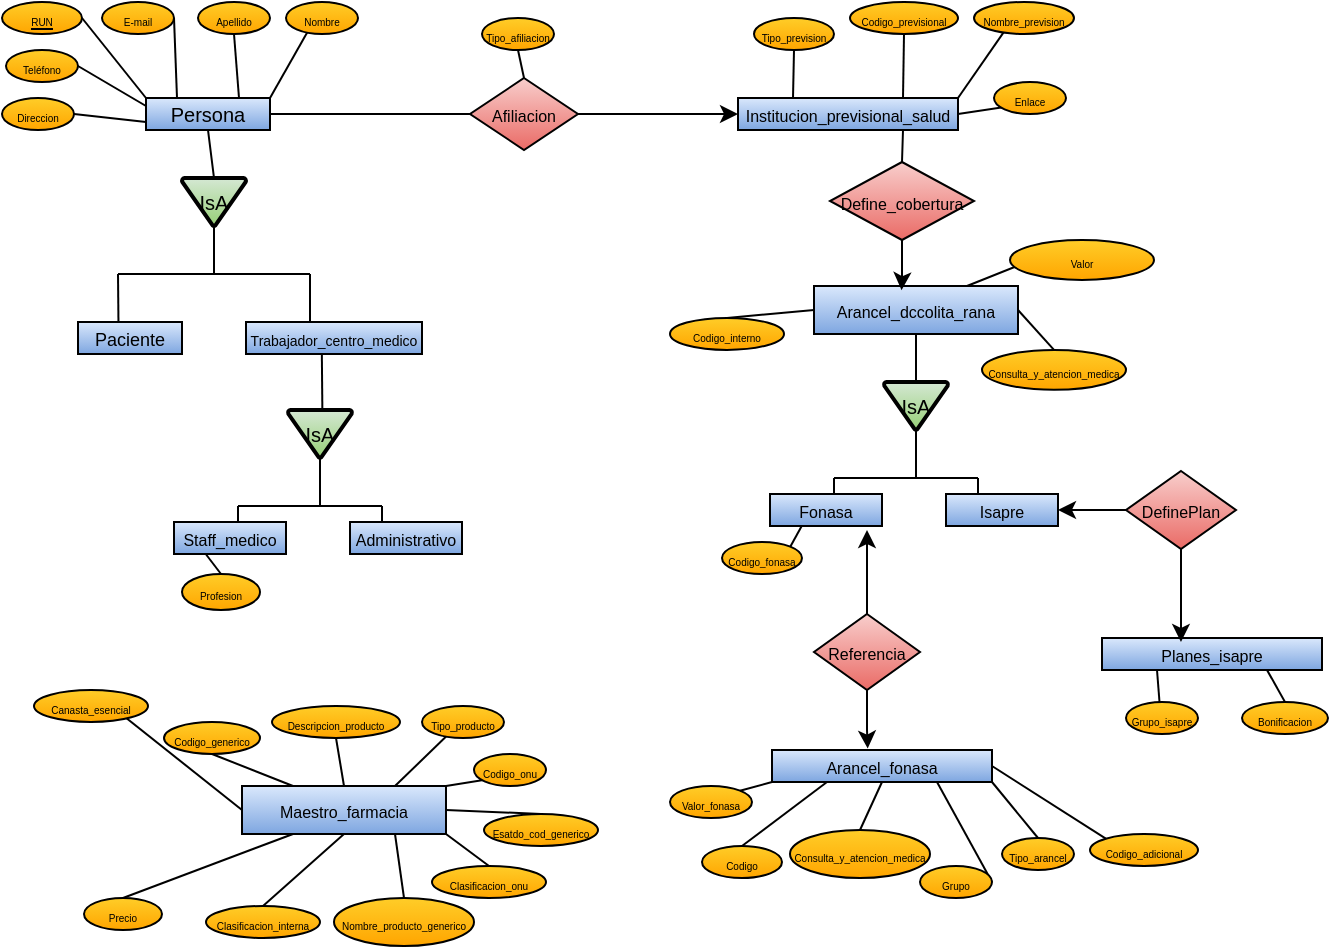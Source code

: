 <mxfile version="28.2.1">
  <diagram name="Página-1" id="rJDqhCbAcnsPSJ13aXZU">
    <mxGraphModel dx="447" dy="372" grid="1" gridSize="8" guides="1" tooltips="1" connect="1" arrows="1" fold="1" page="1" pageScale="1" pageWidth="827" pageHeight="1169" math="0" shadow="0">
      <root>
        <mxCell id="0" />
        <mxCell id="1" parent="0" />
        <mxCell id="Bj1nx7qE9Sku3UdAhUCZ-23" value="&lt;span style=&quot;text-wrap-mode: nowrap;&quot;&gt;&lt;font style=&quot;font-size: 10px;&quot;&gt;Persona&lt;/font&gt;&lt;/span&gt;" style="whiteSpace=wrap;html=1;align=center;fillColor=#dae8fc;strokeColor=#000000;gradientColor=#7ea6e0;" parent="1" vertex="1">
          <mxGeometry x="80" y="56" width="62" height="16" as="geometry" />
        </mxCell>
        <mxCell id="Bj1nx7qE9Sku3UdAhUCZ-24" value="&lt;span style=&quot;font-size: 5px;&quot;&gt;Teléfono&lt;/span&gt;" style="ellipse;whiteSpace=wrap;html=1;align=center;fillColor=#ffcd28;gradientColor=#ffa500;strokeColor=#000000;" parent="1" vertex="1">
          <mxGeometry x="10" y="32" width="36" height="16" as="geometry" />
        </mxCell>
        <mxCell id="Bj1nx7qE9Sku3UdAhUCZ-26" value="&lt;u style=&quot;font-size: 5px;&quot;&gt;RUN&lt;/u&gt;" style="ellipse;whiteSpace=wrap;html=1;align=center;fontStyle=4;fillColor=#ffcd28;gradientColor=#ffa500;strokeColor=#000000;" parent="1" vertex="1">
          <mxGeometry x="8" y="8" width="40" height="16" as="geometry" />
        </mxCell>
        <mxCell id="Bj1nx7qE9Sku3UdAhUCZ-30" value="" style="endArrow=none;html=1;rounded=0;entryX=1;entryY=0.5;entryDx=0;entryDy=0;exitX=0;exitY=0.75;exitDx=0;exitDy=0;strokeColor=#000000;" parent="1" source="Bj1nx7qE9Sku3UdAhUCZ-23" target="Bj1nx7qE9Sku3UdAhUCZ-35" edge="1">
          <mxGeometry width="50" height="50" relative="1" as="geometry">
            <mxPoint x="65" y="112" as="sourcePoint" />
            <mxPoint x="58" y="96" as="targetPoint" />
          </mxGeometry>
        </mxCell>
        <mxCell id="Bj1nx7qE9Sku3UdAhUCZ-32" value="&lt;span style=&quot;font-size: 5px;&quot;&gt;E-mail&lt;/span&gt;" style="ellipse;whiteSpace=wrap;html=1;align=center;fillColor=#ffcd28;gradientColor=#ffa500;strokeColor=#000000;" parent="1" vertex="1">
          <mxGeometry x="58" y="8" width="36" height="16" as="geometry" />
        </mxCell>
        <mxCell id="Bj1nx7qE9Sku3UdAhUCZ-33" value="&lt;span style=&quot;font-size: 5px;&quot;&gt;Nombre&lt;/span&gt;" style="ellipse;whiteSpace=wrap;html=1;align=center;fillColor=#ffcd28;gradientColor=#ffa500;strokeColor=#000000;" parent="1" vertex="1">
          <mxGeometry x="150" y="8" width="36" height="16" as="geometry" />
        </mxCell>
        <mxCell id="Bj1nx7qE9Sku3UdAhUCZ-34" value="&lt;span style=&quot;font-size: 5px;&quot;&gt;Apellido&lt;/span&gt;" style="ellipse;whiteSpace=wrap;html=1;align=center;fillColor=#ffcd28;gradientColor=#ffa500;strokeColor=#000000;" parent="1" vertex="1">
          <mxGeometry x="106" y="8" width="36" height="16" as="geometry" />
        </mxCell>
        <mxCell id="Bj1nx7qE9Sku3UdAhUCZ-35" value="&lt;span style=&quot;font-size: 5px;&quot;&gt;Direccion&lt;/span&gt;" style="ellipse;whiteSpace=wrap;html=1;align=center;fillColor=#ffcd28;gradientColor=#ffa500;strokeColor=#000000;" parent="1" vertex="1">
          <mxGeometry x="8" y="56" width="36" height="16" as="geometry" />
        </mxCell>
        <mxCell id="Bj1nx7qE9Sku3UdAhUCZ-36" value="" style="endArrow=none;html=1;rounded=0;entryX=1;entryY=0.5;entryDx=0;entryDy=0;exitX=0;exitY=0;exitDx=0;exitDy=0;strokeColor=#000000;" parent="1" source="Bj1nx7qE9Sku3UdAhUCZ-23" edge="1">
          <mxGeometry width="50" height="50" relative="1" as="geometry">
            <mxPoint x="55" y="32" as="sourcePoint" />
            <mxPoint x="48" y="16" as="targetPoint" />
          </mxGeometry>
        </mxCell>
        <mxCell id="Bj1nx7qE9Sku3UdAhUCZ-37" value="" style="endArrow=none;html=1;rounded=0;entryX=1;entryY=0.5;entryDx=0;entryDy=0;exitX=0;exitY=0.25;exitDx=0;exitDy=0;strokeColor=#000000;" parent="1" source="Bj1nx7qE9Sku3UdAhUCZ-23" edge="1">
          <mxGeometry width="50" height="50" relative="1" as="geometry">
            <mxPoint x="53" y="56" as="sourcePoint" />
            <mxPoint x="46" y="40" as="targetPoint" />
          </mxGeometry>
        </mxCell>
        <mxCell id="Bj1nx7qE9Sku3UdAhUCZ-38" value="" style="endArrow=none;html=1;rounded=0;entryX=1;entryY=0.5;entryDx=0;entryDy=0;exitX=0.25;exitY=0;exitDx=0;exitDy=0;strokeColor=#000000;" parent="1" source="Bj1nx7qE9Sku3UdAhUCZ-23" edge="1">
          <mxGeometry width="50" height="50" relative="1" as="geometry">
            <mxPoint x="96" y="48" as="sourcePoint" />
            <mxPoint x="94" y="16" as="targetPoint" />
          </mxGeometry>
        </mxCell>
        <mxCell id="Bj1nx7qE9Sku3UdAhUCZ-39" value="" style="endArrow=none;html=1;rounded=0;entryX=0.5;entryY=1;entryDx=0;entryDy=0;exitX=0.75;exitY=0;exitDx=0;exitDy=0;strokeColor=#000000;" parent="1" source="Bj1nx7qE9Sku3UdAhUCZ-23" target="Bj1nx7qE9Sku3UdAhUCZ-34" edge="1">
          <mxGeometry width="50" height="50" relative="1" as="geometry">
            <mxPoint x="129" y="48" as="sourcePoint" />
            <mxPoint x="122" y="32" as="targetPoint" />
          </mxGeometry>
        </mxCell>
        <mxCell id="Bj1nx7qE9Sku3UdAhUCZ-40" value="" style="endArrow=none;html=1;rounded=0;entryX=0.294;entryY=0.956;entryDx=0;entryDy=0;exitX=1;exitY=0;exitDx=0;exitDy=0;entryPerimeter=0;strokeColor=#000000;" parent="1" source="Bj1nx7qE9Sku3UdAhUCZ-23" target="Bj1nx7qE9Sku3UdAhUCZ-33" edge="1">
          <mxGeometry width="50" height="50" relative="1" as="geometry">
            <mxPoint x="153" y="48" as="sourcePoint" />
            <mxPoint x="146" y="32" as="targetPoint" />
          </mxGeometry>
        </mxCell>
        <mxCell id="Bj1nx7qE9Sku3UdAhUCZ-41" value="&lt;font size=&quot;1&quot;&gt;IsA&lt;/font&gt;" style="strokeWidth=2;html=1;shape=mxgraph.flowchart.merge_or_storage;whiteSpace=wrap;verticalAlign=middle;labelPosition=center;verticalLabelPosition=middle;align=center;fillColor=#d5e8d4;gradientColor=#97d077;strokeColor=#000000;" parent="1" vertex="1">
          <mxGeometry x="98" y="96" width="32" height="24" as="geometry" />
        </mxCell>
        <mxCell id="Bj1nx7qE9Sku3UdAhUCZ-42" value="" style="endArrow=none;html=1;rounded=0;entryX=0.5;entryY=1;entryDx=0;entryDy=0;strokeColor=#000000;" parent="1" target="Bj1nx7qE9Sku3UdAhUCZ-23" edge="1">
          <mxGeometry width="50" height="50" relative="1" as="geometry">
            <mxPoint x="114" y="96" as="sourcePoint" />
            <mxPoint x="90" y="96" as="targetPoint" />
            <Array as="points" />
          </mxGeometry>
        </mxCell>
        <mxCell id="Bj1nx7qE9Sku3UdAhUCZ-43" value="" style="endArrow=none;html=1;rounded=0;strokeColor=#000000;" parent="1" edge="1">
          <mxGeometry relative="1" as="geometry">
            <mxPoint x="66" y="144" as="sourcePoint" />
            <mxPoint x="162" y="144" as="targetPoint" />
          </mxGeometry>
        </mxCell>
        <mxCell id="Bj1nx7qE9Sku3UdAhUCZ-44" value="" style="endArrow=none;html=1;rounded=0;entryX=0.5;entryY=1;entryDx=0;entryDy=0;strokeColor=#000000;" parent="1" edge="1">
          <mxGeometry width="50" height="50" relative="1" as="geometry">
            <mxPoint x="114" y="144" as="sourcePoint" />
            <mxPoint x="114" y="120" as="targetPoint" />
            <Array as="points">
              <mxPoint x="114" y="144" />
            </Array>
          </mxGeometry>
        </mxCell>
        <mxCell id="hSOPc2--m0W6r65Y0pzY-3" value="&lt;span style=&quot;text-wrap-mode: nowrap;&quot;&gt;&lt;font style=&quot;font-size: 9px;&quot;&gt;Paciente&lt;/font&gt;&lt;/span&gt;" style="whiteSpace=wrap;html=1;align=center;fillColor=#dae8fc;gradientColor=#7ea6e0;strokeColor=#000000;" parent="1" vertex="1">
          <mxGeometry x="46" y="168" width="52" height="16" as="geometry" />
        </mxCell>
        <mxCell id="hSOPc2--m0W6r65Y0pzY-4" value="&lt;span style=&quot;text-wrap-mode: nowrap;&quot;&gt;&lt;font style=&quot;font-size: 7px;&quot;&gt;Trabajador_centro_medico&lt;/font&gt;&lt;/span&gt;" style="whiteSpace=wrap;html=1;align=center;fillColor=#dae8fc;gradientColor=#7ea6e0;strokeColor=#000000;" parent="1" vertex="1">
          <mxGeometry x="130" y="168" width="88" height="16" as="geometry" />
        </mxCell>
        <mxCell id="hSOPc2--m0W6r65Y0pzY-5" value="" style="endArrow=none;html=1;rounded=0;exitX=0.389;exitY=0;exitDx=0;exitDy=0;exitPerimeter=0;strokeColor=#000000;" parent="1" source="hSOPc2--m0W6r65Y0pzY-3" edge="1">
          <mxGeometry width="50" height="50" relative="1" as="geometry">
            <mxPoint x="2" y="176" as="sourcePoint" />
            <mxPoint x="66" y="144" as="targetPoint" />
            <Array as="points" />
          </mxGeometry>
        </mxCell>
        <mxCell id="hSOPc2--m0W6r65Y0pzY-6" value="" style="endArrow=none;html=1;rounded=0;strokeColor=#000000;" parent="1" edge="1">
          <mxGeometry width="50" height="50" relative="1" as="geometry">
            <mxPoint x="162" y="168" as="sourcePoint" />
            <mxPoint x="162" y="144" as="targetPoint" />
            <Array as="points">
              <mxPoint x="162" y="160" />
            </Array>
          </mxGeometry>
        </mxCell>
        <mxCell id="hSOPc2--m0W6r65Y0pzY-7" value="&lt;font size=&quot;1&quot;&gt;IsA&lt;/font&gt;" style="strokeWidth=2;html=1;shape=mxgraph.flowchart.merge_or_storage;whiteSpace=wrap;verticalAlign=middle;labelPosition=center;verticalLabelPosition=middle;align=center;fillColor=#d5e8d4;gradientColor=#97d077;strokeColor=#000000;" parent="1" vertex="1">
          <mxGeometry x="449" y="197.95" width="32" height="24" as="geometry" />
        </mxCell>
        <mxCell id="hSOPc2--m0W6r65Y0pzY-8" value="" style="endArrow=none;html=1;rounded=0;entryX=0.5;entryY=1;entryDx=0;entryDy=0;exitX=0.5;exitY=0;exitDx=0;exitDy=0;exitPerimeter=0;strokeColor=#000000;" parent="1" source="hSOPc2--m0W6r65Y0pzY-7" target="3k63BQbmj2PdBDbmNy_D-1" edge="1">
          <mxGeometry width="50" height="50" relative="1" as="geometry">
            <mxPoint x="447" y="197.95" as="sourcePoint" />
            <mxPoint x="447.824" y="173.998" as="targetPoint" />
            <Array as="points" />
          </mxGeometry>
        </mxCell>
        <mxCell id="hSOPc2--m0W6r65Y0pzY-9" value="" style="endArrow=none;html=1;rounded=0;strokeColor=#000000;" parent="1" edge="1">
          <mxGeometry relative="1" as="geometry">
            <mxPoint x="424" y="246" as="sourcePoint" />
            <mxPoint x="496" y="246" as="targetPoint" />
          </mxGeometry>
        </mxCell>
        <mxCell id="hSOPc2--m0W6r65Y0pzY-10" value="" style="endArrow=none;html=1;rounded=0;strokeColor=#000000;entryX=0.5;entryY=1;entryDx=0;entryDy=0;entryPerimeter=0;" parent="1" target="hSOPc2--m0W6r65Y0pzY-7" edge="1">
          <mxGeometry width="50" height="50" relative="1" as="geometry">
            <mxPoint x="465" y="246" as="sourcePoint" />
            <mxPoint x="447" y="261.95" as="targetPoint" />
            <Array as="points" />
          </mxGeometry>
        </mxCell>
        <mxCell id="hSOPc2--m0W6r65Y0pzY-12" value="" style="endArrow=none;html=1;rounded=0;strokeColor=#000000;" parent="1" edge="1">
          <mxGeometry width="50" height="50" relative="1" as="geometry">
            <mxPoint x="424" y="254" as="sourcePoint" />
            <mxPoint x="424" y="246" as="targetPoint" />
            <Array as="points" />
          </mxGeometry>
        </mxCell>
        <mxCell id="hSOPc2--m0W6r65Y0pzY-13" value="" style="endArrow=none;html=1;rounded=0;strokeColor=#000000;" parent="1" edge="1">
          <mxGeometry width="50" height="50" relative="1" as="geometry">
            <mxPoint x="496" y="254" as="sourcePoint" />
            <mxPoint x="496" y="246" as="targetPoint" />
            <Array as="points" />
          </mxGeometry>
        </mxCell>
        <mxCell id="hSOPc2--m0W6r65Y0pzY-14" value="&lt;span style=&quot;text-wrap-mode: nowrap;&quot;&gt;&lt;font style=&quot;font-size: 8px;&quot;&gt;Fonasa&lt;/font&gt;&lt;/span&gt;" style="whiteSpace=wrap;html=1;align=center;fillColor=#dae8fc;gradientColor=#7ea6e0;strokeColor=#000000;" parent="1" vertex="1">
          <mxGeometry x="392" y="254" width="56" height="16" as="geometry" />
        </mxCell>
        <mxCell id="hSOPc2--m0W6r65Y0pzY-15" value="&lt;span style=&quot;text-wrap-mode: nowrap;&quot;&gt;&lt;font style=&quot;font-size: 8px;&quot;&gt;Isapre&lt;/font&gt;&lt;/span&gt;" style="whiteSpace=wrap;html=1;align=center;fillColor=#dae8fc;gradientColor=#7ea6e0;strokeColor=#000000;" parent="1" vertex="1">
          <mxGeometry x="480" y="254" width="56" height="16" as="geometry" />
        </mxCell>
        <mxCell id="hSOPc2--m0W6r65Y0pzY-17" value="&lt;span style=&quot;font-size: 5px;&quot;&gt;Codigo_fonasa&lt;/span&gt;" style="ellipse;whiteSpace=wrap;html=1;align=center;fillColor=#ffcd28;gradientColor=#ffa500;strokeColor=#000000;" parent="1" vertex="1">
          <mxGeometry x="368" y="278" width="40" height="16" as="geometry" />
        </mxCell>
        <mxCell id="hSOPc2--m0W6r65Y0pzY-18" value="" style="endArrow=none;html=1;rounded=0;exitX=1;exitY=0;exitDx=0;exitDy=0;strokeColor=#000000;" parent="1" source="hSOPc2--m0W6r65Y0pzY-17" edge="1">
          <mxGeometry width="50" height="50" relative="1" as="geometry">
            <mxPoint x="407.86" y="286" as="sourcePoint" />
            <mxPoint x="407.86" y="270" as="targetPoint" />
            <Array as="points" />
          </mxGeometry>
        </mxCell>
        <mxCell id="hSOPc2--m0W6r65Y0pzY-19" value="&lt;span style=&quot;text-wrap-mode: nowrap;&quot;&gt;&lt;font style=&quot;font-size: 8px;&quot;&gt;Institucion_previsional_salud&lt;/font&gt;&lt;/span&gt;" style="whiteSpace=wrap;html=1;align=center;fillColor=#dae8fc;strokeColor=#000000;gradientColor=#7ea6e0;" parent="1" vertex="1">
          <mxGeometry x="376" y="56" width="110" height="16" as="geometry" />
        </mxCell>
        <mxCell id="hSOPc2--m0W6r65Y0pzY-20" value="&lt;span style=&quot;font-size: 5px;&quot;&gt;Tipo_prevision&lt;/span&gt;" style="ellipse;whiteSpace=wrap;html=1;align=center;fillColor=#ffcd28;gradientColor=#ffa500;strokeColor=#000000;" parent="1" vertex="1">
          <mxGeometry x="384" y="16" width="40" height="16" as="geometry" />
        </mxCell>
        <mxCell id="hSOPc2--m0W6r65Y0pzY-22" value="" style="endArrow=none;html=1;rounded=0;entryX=1;entryY=0.5;entryDx=0;entryDy=0;exitX=1;exitY=0.5;exitDx=0;exitDy=0;strokeColor=#000000;" parent="1" source="hSOPc2--m0W6r65Y0pzY-19" target="hSOPc2--m0W6r65Y0pzY-26" edge="1">
          <mxGeometry width="50" height="50" relative="1" as="geometry">
            <mxPoint x="409" y="112" as="sourcePoint" />
            <mxPoint x="402" y="96" as="targetPoint" />
          </mxGeometry>
        </mxCell>
        <mxCell id="hSOPc2--m0W6r65Y0pzY-24" value="&lt;font style=&quot;font-size: 5px;&quot;&gt;Nombre_prevision&lt;/font&gt;" style="ellipse;whiteSpace=wrap;html=1;align=center;fillColor=#ffcd28;gradientColor=#ffa500;strokeColor=#000000;" parent="1" vertex="1">
          <mxGeometry x="494" y="8" width="50" height="16" as="geometry" />
        </mxCell>
        <mxCell id="hSOPc2--m0W6r65Y0pzY-25" value="&lt;span style=&quot;font-size: 5px;&quot;&gt;Codigo_previsional&lt;/span&gt;" style="ellipse;whiteSpace=wrap;html=1;align=center;fillColor=#ffcd28;gradientColor=#ffa500;strokeColor=#000000;" parent="1" vertex="1">
          <mxGeometry x="432" y="8" width="54" height="16" as="geometry" />
        </mxCell>
        <mxCell id="hSOPc2--m0W6r65Y0pzY-26" value="&lt;span style=&quot;font-size: 5px;&quot;&gt;Enlace&lt;/span&gt;" style="ellipse;whiteSpace=wrap;html=1;align=center;fillColor=#ffcd28;gradientColor=#ffa500;strokeColor=#000000;" parent="1" vertex="1">
          <mxGeometry x="504" y="48" width="36" height="16" as="geometry" />
        </mxCell>
        <mxCell id="hSOPc2--m0W6r65Y0pzY-28" value="" style="endArrow=none;html=1;rounded=0;entryX=0.5;entryY=1;entryDx=0;entryDy=0;exitX=0.25;exitY=0;exitDx=0;exitDy=0;strokeColor=#000000;" parent="1" source="hSOPc2--m0W6r65Y0pzY-19" target="hSOPc2--m0W6r65Y0pzY-20" edge="1">
          <mxGeometry width="50" height="50" relative="1" as="geometry">
            <mxPoint x="397" y="56" as="sourcePoint" />
            <mxPoint x="390" y="40" as="targetPoint" />
          </mxGeometry>
        </mxCell>
        <mxCell id="hSOPc2--m0W6r65Y0pzY-30" value="" style="endArrow=none;html=1;rounded=0;entryX=0.5;entryY=1;entryDx=0;entryDy=0;exitX=0.75;exitY=0;exitDx=0;exitDy=0;strokeColor=#000000;" parent="1" source="hSOPc2--m0W6r65Y0pzY-19" target="hSOPc2--m0W6r65Y0pzY-25" edge="1">
          <mxGeometry width="50" height="50" relative="1" as="geometry">
            <mxPoint x="473" y="48" as="sourcePoint" />
            <mxPoint x="466" y="32" as="targetPoint" />
          </mxGeometry>
        </mxCell>
        <mxCell id="hSOPc2--m0W6r65Y0pzY-31" value="" style="endArrow=none;html=1;rounded=0;entryX=0.294;entryY=0.956;entryDx=0;entryDy=0;exitX=1;exitY=0;exitDx=0;exitDy=0;entryPerimeter=0;strokeColor=#000000;" parent="1" source="hSOPc2--m0W6r65Y0pzY-19" target="hSOPc2--m0W6r65Y0pzY-24" edge="1">
          <mxGeometry width="50" height="50" relative="1" as="geometry">
            <mxPoint x="497" y="48" as="sourcePoint" />
            <mxPoint x="490" y="32" as="targetPoint" />
          </mxGeometry>
        </mxCell>
        <mxCell id="hSOPc2--m0W6r65Y0pzY-32" value="&lt;span style=&quot;text-wrap-mode: nowrap;&quot;&gt;&lt;font style=&quot;font-size: 8px;&quot;&gt;Arancel_fonasa&lt;/font&gt;&lt;/span&gt;" style="whiteSpace=wrap;html=1;align=center;fillColor=#dae8fc;gradientColor=#7ea6e0;strokeColor=#000000;" parent="1" vertex="1">
          <mxGeometry x="393" y="382" width="110" height="16" as="geometry" />
        </mxCell>
        <mxCell id="hSOPc2--m0W6r65Y0pzY-33" value="&lt;span style=&quot;font-size: 5px;&quot;&gt;Codigo&lt;/span&gt;" style="ellipse;whiteSpace=wrap;html=1;align=center;fillColor=#ffcd28;gradientColor=#ffa500;strokeColor=#000000;" parent="1" vertex="1">
          <mxGeometry x="358" y="430" width="40" height="16" as="geometry" />
        </mxCell>
        <mxCell id="hSOPc2--m0W6r65Y0pzY-34" value="" style="endArrow=none;html=1;rounded=0;entryX=1;entryY=0.5;entryDx=0;entryDy=0;exitX=0.75;exitY=1;exitDx=0;exitDy=0;strokeColor=#000000;" parent="1" source="hSOPc2--m0W6r65Y0pzY-32" target="hSOPc2--m0W6r65Y0pzY-37" edge="1">
          <mxGeometry width="50" height="50" relative="1" as="geometry">
            <mxPoint x="418" y="438" as="sourcePoint" />
            <mxPoint x="411" y="422" as="targetPoint" />
          </mxGeometry>
        </mxCell>
        <mxCell id="hSOPc2--m0W6r65Y0pzY-35" value="&lt;font style=&quot;font-size: 5px;&quot;&gt;Valor_fonasa&lt;/font&gt;" style="ellipse;whiteSpace=wrap;html=1;align=center;fillColor=#ffcd28;gradientColor=#ffa500;strokeColor=#000000;" parent="1" vertex="1">
          <mxGeometry x="342" y="400" width="41" height="16" as="geometry" />
        </mxCell>
        <mxCell id="hSOPc2--m0W6r65Y0pzY-36" value="&lt;span style=&quot;font-size: 5px;&quot;&gt;Codigo_adicional&lt;/span&gt;" style="ellipse;whiteSpace=wrap;html=1;align=center;fillColor=#ffcd28;gradientColor=#ffa500;strokeColor=#000000;" parent="1" vertex="1">
          <mxGeometry x="552" y="424" width="54" height="16" as="geometry" />
        </mxCell>
        <mxCell id="hSOPc2--m0W6r65Y0pzY-37" value="&lt;span style=&quot;font-size: 5px;&quot;&gt;Grupo&lt;/span&gt;" style="ellipse;whiteSpace=wrap;html=1;align=center;fillColor=#ffcd28;gradientColor=#ffa500;strokeColor=#000000;" parent="1" vertex="1">
          <mxGeometry x="467" y="440" width="36" height="16" as="geometry" />
        </mxCell>
        <mxCell id="hSOPc2--m0W6r65Y0pzY-38" value="" style="endArrow=none;html=1;rounded=0;entryX=0.5;entryY=0;entryDx=0;entryDy=0;exitX=0.25;exitY=1;exitDx=0;exitDy=0;strokeColor=#000000;" parent="1" source="hSOPc2--m0W6r65Y0pzY-32" target="hSOPc2--m0W6r65Y0pzY-33" edge="1">
          <mxGeometry width="50" height="50" relative="1" as="geometry">
            <mxPoint x="406" y="382" as="sourcePoint" />
            <mxPoint x="399" y="366" as="targetPoint" />
          </mxGeometry>
        </mxCell>
        <mxCell id="hSOPc2--m0W6r65Y0pzY-39" value="" style="endArrow=none;html=1;rounded=0;entryX=0;entryY=0;entryDx=0;entryDy=0;exitX=1;exitY=0.5;exitDx=0;exitDy=0;strokeColor=#000000;" parent="1" source="hSOPc2--m0W6r65Y0pzY-32" target="hSOPc2--m0W6r65Y0pzY-36" edge="1">
          <mxGeometry width="50" height="50" relative="1" as="geometry">
            <mxPoint x="476" y="332" as="sourcePoint" />
            <mxPoint x="469" y="316" as="targetPoint" />
          </mxGeometry>
        </mxCell>
        <mxCell id="hSOPc2--m0W6r65Y0pzY-40" value="" style="endArrow=none;html=1;rounded=0;entryX=1;entryY=0;entryDx=0;entryDy=0;exitX=0;exitY=1;exitDx=0;exitDy=0;strokeColor=#000000;" parent="1" source="hSOPc2--m0W6r65Y0pzY-32" target="hSOPc2--m0W6r65Y0pzY-35" edge="1">
          <mxGeometry width="50" height="50" relative="1" as="geometry">
            <mxPoint x="506" y="374" as="sourcePoint" />
            <mxPoint x="499" y="358" as="targetPoint" />
          </mxGeometry>
        </mxCell>
        <mxCell id="hSOPc2--m0W6r65Y0pzY-41" value="" style="endArrow=none;html=1;rounded=0;entryX=0.5;entryY=0;entryDx=0;entryDy=0;exitX=1;exitY=1;exitDx=0;exitDy=0;strokeColor=#000000;" parent="1" source="hSOPc2--m0W6r65Y0pzY-32" target="hSOPc2--m0W6r65Y0pzY-42" edge="1">
          <mxGeometry width="50" height="50" relative="1" as="geometry">
            <mxPoint x="496" y="422" as="sourcePoint" />
            <mxPoint x="412" y="454" as="targetPoint" />
          </mxGeometry>
        </mxCell>
        <mxCell id="hSOPc2--m0W6r65Y0pzY-42" value="&lt;span style=&quot;font-size: 5px;&quot;&gt;Tipo_arancel&lt;/span&gt;" style="ellipse;whiteSpace=wrap;html=1;align=center;fillColor=#ffcd28;gradientColor=#ffa500;strokeColor=#000000;" parent="1" vertex="1">
          <mxGeometry x="508" y="426" width="36" height="16" as="geometry" />
        </mxCell>
        <mxCell id="hSOPc2--m0W6r65Y0pzY-43" value="" style="endArrow=none;html=1;rounded=0;entryX=0.5;entryY=0;entryDx=0;entryDy=0;exitX=0.5;exitY=1;exitDx=0;exitDy=0;strokeColor=#000000;" parent="1" source="hSOPc2--m0W6r65Y0pzY-32" target="hSOPc2--m0W6r65Y0pzY-44" edge="1">
          <mxGeometry width="50" height="50" relative="1" as="geometry">
            <mxPoint x="384" y="438" as="sourcePoint" />
            <mxPoint x="300" y="470" as="targetPoint" />
          </mxGeometry>
        </mxCell>
        <mxCell id="hSOPc2--m0W6r65Y0pzY-44" value="&lt;span style=&quot;font-size: 5px;&quot;&gt;Consulta_y_atencion_medica&lt;/span&gt;" style="ellipse;whiteSpace=wrap;html=1;align=center;fillColor=#ffcd28;gradientColor=#ffa500;strokeColor=#000000;" parent="1" vertex="1">
          <mxGeometry x="402" y="422" width="70" height="24" as="geometry" />
        </mxCell>
        <mxCell id="hSOPc2--m0W6r65Y0pzY-45" value="&lt;span style=&quot;text-wrap-mode: nowrap;&quot;&gt;&lt;font style=&quot;font-size: 8px;&quot;&gt;Planes_isapre&lt;/font&gt;&lt;/span&gt;" style="whiteSpace=wrap;html=1;align=center;fillColor=#dae8fc;gradientColor=#7ea6e0;strokeColor=#000000;" parent="1" vertex="1">
          <mxGeometry x="558" y="326" width="110" height="16" as="geometry" />
        </mxCell>
        <mxCell id="hSOPc2--m0W6r65Y0pzY-47" value="" style="endArrow=none;html=1;rounded=0;entryX=0.5;entryY=1;entryDx=0;entryDy=0;exitX=0.25;exitY=1;exitDx=0;exitDy=0;strokeColor=#000000;" parent="1" source="hSOPc2--m0W6r65Y0pzY-45" target="hSOPc2--m0W6r65Y0pzY-50" edge="1">
          <mxGeometry width="50" height="50" relative="1" as="geometry">
            <mxPoint x="549" y="502" as="sourcePoint" />
            <mxPoint x="542" y="486" as="targetPoint" />
          </mxGeometry>
        </mxCell>
        <mxCell id="hSOPc2--m0W6r65Y0pzY-50" value="&lt;span style=&quot;font-size: 5px;&quot;&gt;Grupo_isapre&lt;/span&gt;" style="ellipse;whiteSpace=wrap;html=1;align=center;fillColor=#ffcd28;gradientColor=#ffa500;strokeColor=#000000;" parent="1" vertex="1">
          <mxGeometry x="570" y="358" width="36" height="16" as="geometry" />
        </mxCell>
        <mxCell id="hSOPc2--m0W6r65Y0pzY-54" value="" style="endArrow=none;html=1;rounded=0;entryX=0.5;entryY=0;entryDx=0;entryDy=0;exitX=0.75;exitY=1;exitDx=0;exitDy=0;strokeColor=#000000;" parent="1" source="hSOPc2--m0W6r65Y0pzY-45" target="hSOPc2--m0W6r65Y0pzY-55" edge="1">
          <mxGeometry width="50" height="50" relative="1" as="geometry">
            <mxPoint x="627" y="486" as="sourcePoint" />
            <mxPoint x="543" y="518" as="targetPoint" />
          </mxGeometry>
        </mxCell>
        <mxCell id="hSOPc2--m0W6r65Y0pzY-55" value="&lt;span style=&quot;font-size: 5px;&quot;&gt;Bonificacion&lt;/span&gt;" style="ellipse;whiteSpace=wrap;html=1;align=center;fillColor=#ffcd28;gradientColor=#ffa500;strokeColor=#000000;" parent="1" vertex="1">
          <mxGeometry x="628" y="358" width="43" height="16" as="geometry" />
        </mxCell>
        <mxCell id="hSOPc2--m0W6r65Y0pzY-58" value="&lt;span style=&quot;text-wrap-mode: nowrap;&quot;&gt;&lt;font style=&quot;font-size: 8px;&quot;&gt;Maestro_farmacia&lt;/font&gt;&lt;/span&gt;" style="whiteSpace=wrap;html=1;align=center;fillColor=#dae8fc;gradientColor=#7ea6e0;strokeColor=#000000;" parent="1" vertex="1">
          <mxGeometry x="128" y="400" width="102" height="24" as="geometry" />
        </mxCell>
        <mxCell id="hSOPc2--m0W6r65Y0pzY-59" value="&lt;span style=&quot;font-size: 5px;&quot;&gt;Codigo_generico&lt;/span&gt;" style="ellipse;whiteSpace=wrap;html=1;align=center;fillColor=#ffcd28;gradientColor=#ffa500;strokeColor=#000000;" parent="1" vertex="1">
          <mxGeometry x="89" y="368" width="48" height="16" as="geometry" />
        </mxCell>
        <mxCell id="hSOPc2--m0W6r65Y0pzY-60" value="" style="endArrow=none;html=1;rounded=0;entryX=1;entryY=0.5;entryDx=0;entryDy=0;exitX=1;exitY=0;exitDx=0;exitDy=0;strokeColor=#000000;" parent="1" source="hSOPc2--m0W6r65Y0pzY-58" target="hSOPc2--m0W6r65Y0pzY-63" edge="1">
          <mxGeometry width="50" height="50" relative="1" as="geometry">
            <mxPoint x="153" y="464" as="sourcePoint" />
            <mxPoint x="146" y="448" as="targetPoint" />
          </mxGeometry>
        </mxCell>
        <mxCell id="hSOPc2--m0W6r65Y0pzY-61" value="&lt;font style=&quot;font-size: 5px;&quot;&gt;Tipo_producto&lt;/font&gt;" style="ellipse;whiteSpace=wrap;html=1;align=center;fillColor=#ffcd28;gradientColor=#ffa500;strokeColor=#000000;" parent="1" vertex="1">
          <mxGeometry x="218" y="360" width="41" height="16" as="geometry" />
        </mxCell>
        <mxCell id="hSOPc2--m0W6r65Y0pzY-62" value="&lt;span style=&quot;font-size: 5px;&quot;&gt;Descripcion_producto&lt;/span&gt;" style="ellipse;whiteSpace=wrap;html=1;align=center;fillColor=#ffcd28;gradientColor=#ffa500;strokeColor=#000000;" parent="1" vertex="1">
          <mxGeometry x="143" y="360" width="64" height="16" as="geometry" />
        </mxCell>
        <mxCell id="hSOPc2--m0W6r65Y0pzY-63" value="&lt;span style=&quot;font-size: 5px;&quot;&gt;Codigo_onu&lt;/span&gt;" style="ellipse;whiteSpace=wrap;html=1;align=center;fillColor=#ffcd28;gradientColor=#ffa500;strokeColor=#000000;" parent="1" vertex="1">
          <mxGeometry x="244" y="384" width="36" height="16" as="geometry" />
        </mxCell>
        <mxCell id="hSOPc2--m0W6r65Y0pzY-64" value="" style="endArrow=none;html=1;rounded=0;entryX=0.5;entryY=1;entryDx=0;entryDy=0;exitX=0.25;exitY=0;exitDx=0;exitDy=0;strokeColor=#000000;" parent="1" source="hSOPc2--m0W6r65Y0pzY-58" target="hSOPc2--m0W6r65Y0pzY-59" edge="1">
          <mxGeometry width="50" height="50" relative="1" as="geometry">
            <mxPoint x="141" y="408" as="sourcePoint" />
            <mxPoint x="134" y="392" as="targetPoint" />
          </mxGeometry>
        </mxCell>
        <mxCell id="hSOPc2--m0W6r65Y0pzY-65" value="" style="endArrow=none;html=1;rounded=0;entryX=0.5;entryY=1;entryDx=0;entryDy=0;exitX=0.5;exitY=0;exitDx=0;exitDy=0;strokeColor=#000000;" parent="1" source="hSOPc2--m0W6r65Y0pzY-58" target="hSOPc2--m0W6r65Y0pzY-62" edge="1">
          <mxGeometry width="50" height="50" relative="1" as="geometry">
            <mxPoint x="217" y="400" as="sourcePoint" />
            <mxPoint x="210" y="384" as="targetPoint" />
          </mxGeometry>
        </mxCell>
        <mxCell id="hSOPc2--m0W6r65Y0pzY-66" value="" style="endArrow=none;html=1;rounded=0;entryX=0.294;entryY=0.956;entryDx=0;entryDy=0;exitX=0.75;exitY=0;exitDx=0;exitDy=0;entryPerimeter=0;strokeColor=#000000;" parent="1" source="hSOPc2--m0W6r65Y0pzY-58" target="hSOPc2--m0W6r65Y0pzY-61" edge="1">
          <mxGeometry width="50" height="50" relative="1" as="geometry">
            <mxPoint x="241" y="400" as="sourcePoint" />
            <mxPoint x="234" y="384" as="targetPoint" />
          </mxGeometry>
        </mxCell>
        <mxCell id="hSOPc2--m0W6r65Y0pzY-67" value="" style="endArrow=none;html=1;rounded=0;entryX=0.5;entryY=0;entryDx=0;entryDy=0;exitX=1;exitY=1;exitDx=0;exitDy=0;strokeColor=#000000;" parent="1" source="hSOPc2--m0W6r65Y0pzY-58" target="hSOPc2--m0W6r65Y0pzY-68" edge="1">
          <mxGeometry width="50" height="50" relative="1" as="geometry">
            <mxPoint x="231" y="448" as="sourcePoint" />
            <mxPoint x="147" y="480" as="targetPoint" />
          </mxGeometry>
        </mxCell>
        <mxCell id="hSOPc2--m0W6r65Y0pzY-68" value="&lt;span style=&quot;font-size: 5px;&quot;&gt;Clasificacion_onu&lt;/span&gt;" style="ellipse;whiteSpace=wrap;html=1;align=center;fillColor=#ffcd28;gradientColor=#ffa500;strokeColor=#000000;" parent="1" vertex="1">
          <mxGeometry x="223" y="440" width="57" height="16" as="geometry" />
        </mxCell>
        <mxCell id="hSOPc2--m0W6r65Y0pzY-69" value="" style="endArrow=none;html=1;rounded=0;entryX=0.5;entryY=0;entryDx=0;entryDy=0;exitX=0.75;exitY=1;exitDx=0;exitDy=0;strokeColor=#000000;" parent="1" source="hSOPc2--m0W6r65Y0pzY-58" target="hSOPc2--m0W6r65Y0pzY-70" edge="1">
          <mxGeometry width="50" height="50" relative="1" as="geometry">
            <mxPoint x="119" y="464" as="sourcePoint" />
            <mxPoint x="35" y="496" as="targetPoint" />
          </mxGeometry>
        </mxCell>
        <mxCell id="hSOPc2--m0W6r65Y0pzY-70" value="&lt;span style=&quot;font-size: 5px;&quot;&gt;Nombre_producto_generico&lt;/span&gt;" style="ellipse;whiteSpace=wrap;html=1;align=center;fillColor=#ffcd28;gradientColor=#ffa500;strokeColor=#000000;" parent="1" vertex="1">
          <mxGeometry x="174" y="456" width="70" height="24" as="geometry" />
        </mxCell>
        <mxCell id="hSOPc2--m0W6r65Y0pzY-71" value="" style="endArrow=none;html=1;rounded=0;entryX=0.5;entryY=0;entryDx=0;entryDy=0;exitX=0.5;exitY=1;exitDx=0;exitDy=0;strokeColor=#000000;" parent="1" source="hSOPc2--m0W6r65Y0pzY-58" target="hSOPc2--m0W6r65Y0pzY-72" edge="1">
          <mxGeometry width="50" height="50" relative="1" as="geometry">
            <mxPoint x="133.5" y="400" as="sourcePoint" />
            <mxPoint x="-2" y="480" as="targetPoint" />
          </mxGeometry>
        </mxCell>
        <mxCell id="hSOPc2--m0W6r65Y0pzY-72" value="&lt;span style=&quot;font-size: 5px;&quot;&gt;Clasificacion_interna&lt;/span&gt;" style="ellipse;whiteSpace=wrap;html=1;align=center;fillColor=#ffcd28;gradientColor=#ffa500;strokeColor=#000000;" parent="1" vertex="1">
          <mxGeometry x="110" y="460" width="57" height="16" as="geometry" />
        </mxCell>
        <mxCell id="hSOPc2--m0W6r65Y0pzY-73" value="" style="endArrow=none;html=1;rounded=0;entryX=0.5;entryY=0;entryDx=0;entryDy=0;exitX=1;exitY=0.5;exitDx=0;exitDy=0;strokeColor=#000000;" parent="1" source="hSOPc2--m0W6r65Y0pzY-58" target="hSOPc2--m0W6r65Y0pzY-74" edge="1">
          <mxGeometry width="50" height="50" relative="1" as="geometry">
            <mxPoint x="223" y="394" as="sourcePoint" />
            <mxPoint x="173" y="454" as="targetPoint" />
          </mxGeometry>
        </mxCell>
        <mxCell id="hSOPc2--m0W6r65Y0pzY-74" value="&lt;span style=&quot;font-size: 5px;&quot;&gt;Esatdo_cod_generico&lt;/span&gt;" style="ellipse;whiteSpace=wrap;html=1;align=center;fillColor=#ffcd28;gradientColor=#ffa500;strokeColor=#000000;" parent="1" vertex="1">
          <mxGeometry x="249" y="414" width="57" height="16" as="geometry" />
        </mxCell>
        <mxCell id="hSOPc2--m0W6r65Y0pzY-75" value="" style="endArrow=none;html=1;rounded=0;entryX=0.5;entryY=0;entryDx=0;entryDy=0;exitX=0;exitY=0.5;exitDx=0;exitDy=0;strokeColor=#000000;" parent="1" source="hSOPc2--m0W6r65Y0pzY-58" target="hSOPc2--m0W6r65Y0pzY-76" edge="1">
          <mxGeometry width="50" height="50" relative="1" as="geometry">
            <mxPoint x="65" y="406" as="sourcePoint" />
            <mxPoint x="-18" y="462" as="targetPoint" />
          </mxGeometry>
        </mxCell>
        <mxCell id="hSOPc2--m0W6r65Y0pzY-76" value="&lt;span style=&quot;font-size: 5px;&quot;&gt;Canasta_esencial&lt;/span&gt;" style="ellipse;whiteSpace=wrap;html=1;align=center;fillColor=#ffcd28;gradientColor=#ffa500;strokeColor=#000000;" parent="1" vertex="1">
          <mxGeometry x="24" y="352" width="57" height="16" as="geometry" />
        </mxCell>
        <mxCell id="hSOPc2--m0W6r65Y0pzY-77" value="" style="endArrow=none;html=1;rounded=0;entryX=0.5;entryY=0;entryDx=0;entryDy=0;exitX=0.25;exitY=1;exitDx=0;exitDy=0;strokeColor=#000000;" parent="1" source="hSOPc2--m0W6r65Y0pzY-58" target="hSOPc2--m0W6r65Y0pzY-78" edge="1">
          <mxGeometry width="50" height="50" relative="1" as="geometry">
            <mxPoint x="65" y="440" as="sourcePoint" />
            <mxPoint x="-18" y="496" as="targetPoint" />
          </mxGeometry>
        </mxCell>
        <mxCell id="hSOPc2--m0W6r65Y0pzY-78" value="&lt;span style=&quot;font-size: 5px;&quot;&gt;Precio&lt;/span&gt;" style="ellipse;whiteSpace=wrap;html=1;align=center;fillColor=#ffcd28;gradientColor=#ffa500;strokeColor=#000000;" parent="1" vertex="1">
          <mxGeometry x="49" y="456" width="39" height="16" as="geometry" />
        </mxCell>
        <mxCell id="sFIQcPKBmGU3M8hRx69B-3" style="edgeStyle=orthogonalEdgeStyle;rounded=0;orthogonalLoop=1;jettySize=auto;html=1;entryX=0;entryY=0.5;entryDx=0;entryDy=0;strokeColor=#000000;" parent="1" source="sFIQcPKBmGU3M8hRx69B-1" target="hSOPc2--m0W6r65Y0pzY-19" edge="1">
          <mxGeometry relative="1" as="geometry" />
        </mxCell>
        <mxCell id="sFIQcPKBmGU3M8hRx69B-1" value="&lt;font style=&quot;font-size: 8px;&quot;&gt;Afiliacion&lt;/font&gt;" style="shape=rhombus;perimeter=rhombusPerimeter;whiteSpace=wrap;html=1;align=center;fillColor=#f8cecc;gradientColor=#ea6b66;strokeColor=#000000;" parent="1" vertex="1">
          <mxGeometry x="242" y="46" width="54" height="36" as="geometry" />
        </mxCell>
        <mxCell id="sFIQcPKBmGU3M8hRx69B-4" value="" style="endArrow=none;html=1;rounded=0;entryX=1;entryY=0.5;entryDx=0;entryDy=0;exitX=0;exitY=0.5;exitDx=0;exitDy=0;strokeColor=#000000;" parent="1" source="sFIQcPKBmGU3M8hRx69B-1" target="Bj1nx7qE9Sku3UdAhUCZ-23" edge="1">
          <mxGeometry width="50" height="50" relative="1" as="geometry">
            <mxPoint x="223" y="96" as="sourcePoint" />
            <mxPoint x="242" y="63" as="targetPoint" />
          </mxGeometry>
        </mxCell>
        <mxCell id="3k63BQbmj2PdBDbmNy_D-1" value="&lt;span style=&quot;text-wrap-mode: nowrap;&quot;&gt;&lt;font style=&quot;font-size: 8px;&quot;&gt;Arancel_dccolita_rana&lt;/font&gt;&lt;/span&gt;" style="whiteSpace=wrap;html=1;align=center;fillColor=#dae8fc;gradientColor=#7ea6e0;strokeColor=#000000;" vertex="1" parent="1">
          <mxGeometry x="414" y="150" width="102" height="24" as="geometry" />
        </mxCell>
        <mxCell id="3k63BQbmj2PdBDbmNy_D-18" value="" style="endArrow=none;html=1;rounded=0;entryX=0.5;entryY=0;entryDx=0;entryDy=0;exitX=0;exitY=0.5;exitDx=0;exitDy=0;strokeColor=#000000;" edge="1" parent="1" source="3k63BQbmj2PdBDbmNy_D-1" target="3k63BQbmj2PdBDbmNy_D-19">
          <mxGeometry width="50" height="50" relative="1" as="geometry">
            <mxPoint x="351" y="156" as="sourcePoint" />
            <mxPoint x="268" y="212" as="targetPoint" />
          </mxGeometry>
        </mxCell>
        <mxCell id="3k63BQbmj2PdBDbmNy_D-19" value="&lt;span style=&quot;font-size: 5px;&quot;&gt;Codigo_interno&lt;/span&gt;" style="ellipse;whiteSpace=wrap;html=1;align=center;fillColor=#ffcd28;gradientColor=#ffa500;strokeColor=#000000;" vertex="1" parent="1">
          <mxGeometry x="342" y="165.95" width="57" height="16" as="geometry" />
        </mxCell>
        <mxCell id="3k63BQbmj2PdBDbmNy_D-22" value="&lt;span style=&quot;font-size: 5px;&quot;&gt;Tipo_afiliacion&lt;/span&gt;" style="ellipse;whiteSpace=wrap;html=1;align=center;fillColor=#ffcd28;gradientColor=#ffa500;strokeColor=#000000;" vertex="1" parent="1">
          <mxGeometry x="248" y="16" width="36" height="16" as="geometry" />
        </mxCell>
        <mxCell id="3k63BQbmj2PdBDbmNy_D-23" value="" style="endArrow=none;html=1;rounded=0;entryX=0.5;entryY=1;entryDx=0;entryDy=0;exitX=0.5;exitY=0;exitDx=0;exitDy=0;strokeColor=#000000;" edge="1" parent="1" source="sFIQcPKBmGU3M8hRx69B-1" target="3k63BQbmj2PdBDbmNy_D-22">
          <mxGeometry width="50" height="50" relative="1" as="geometry">
            <mxPoint x="232" y="65" as="sourcePoint" />
            <mxPoint x="251" y="32" as="targetPoint" />
          </mxGeometry>
        </mxCell>
        <mxCell id="3k63BQbmj2PdBDbmNy_D-25" value="&lt;font style=&quot;font-size: 8px;&quot;&gt;Define_cobertura&lt;/font&gt;" style="shape=rhombus;perimeter=rhombusPerimeter;whiteSpace=wrap;html=1;align=center;fillColor=#f8cecc;gradientColor=#ea6b66;strokeColor=#000000;" vertex="1" parent="1">
          <mxGeometry x="422" y="88" width="72" height="39" as="geometry" />
        </mxCell>
        <mxCell id="3k63BQbmj2PdBDbmNy_D-26" value="" style="endArrow=none;html=1;rounded=0;entryX=0.75;entryY=1;entryDx=0;entryDy=0;exitX=0.5;exitY=0;exitDx=0;exitDy=0;strokeColor=#000000;" edge="1" parent="1" source="3k63BQbmj2PdBDbmNy_D-25" target="hSOPc2--m0W6r65Y0pzY-19">
          <mxGeometry width="50" height="50" relative="1" as="geometry">
            <mxPoint x="488" y="121" as="sourcePoint" />
            <mxPoint x="511" y="88" as="targetPoint" />
          </mxGeometry>
        </mxCell>
        <mxCell id="3k63BQbmj2PdBDbmNy_D-48" style="edgeStyle=orthogonalEdgeStyle;rounded=0;orthogonalLoop=1;jettySize=auto;html=1;" edge="1" parent="1" source="3k63BQbmj2PdBDbmNy_D-28">
          <mxGeometry relative="1" as="geometry">
            <mxPoint x="440.5" y="272" as="targetPoint" />
          </mxGeometry>
        </mxCell>
        <mxCell id="3k63BQbmj2PdBDbmNy_D-28" value="&lt;font style=&quot;font-size: 8px;&quot;&gt;Referencia&lt;/font&gt;" style="shape=rhombus;perimeter=rhombusPerimeter;whiteSpace=wrap;html=1;align=center;fillColor=#f8cecc;gradientColor=#ea6b66;strokeColor=#000000;" vertex="1" parent="1">
          <mxGeometry x="414" y="314" width="53" height="38" as="geometry" />
        </mxCell>
        <mxCell id="3k63BQbmj2PdBDbmNy_D-50" style="edgeStyle=orthogonalEdgeStyle;rounded=0;orthogonalLoop=1;jettySize=auto;html=1;entryX=1;entryY=0.5;entryDx=0;entryDy=0;" edge="1" parent="1" source="3k63BQbmj2PdBDbmNy_D-32" target="hSOPc2--m0W6r65Y0pzY-15">
          <mxGeometry relative="1" as="geometry" />
        </mxCell>
        <mxCell id="3k63BQbmj2PdBDbmNy_D-32" value="&lt;font style=&quot;font-size: 8px;&quot;&gt;DefinePlan&lt;/font&gt;" style="shape=rhombus;perimeter=rhombusPerimeter;whiteSpace=wrap;html=1;align=center;fillColor=#f8cecc;gradientColor=#ea6b66;strokeColor=#000000;" vertex="1" parent="1">
          <mxGeometry x="570" y="242.5" width="55" height="39" as="geometry" />
        </mxCell>
        <mxCell id="3k63BQbmj2PdBDbmNy_D-36" value="" style="endArrow=none;html=1;rounded=0;entryX=0.5;entryY=0;entryDx=0;entryDy=0;exitX=1;exitY=0.5;exitDx=0;exitDy=0;strokeColor=#000000;" edge="1" parent="1" target="3k63BQbmj2PdBDbmNy_D-37" source="3k63BQbmj2PdBDbmNy_D-1">
          <mxGeometry width="50" height="50" relative="1" as="geometry">
            <mxPoint x="617" y="160" as="sourcePoint" />
            <mxPoint x="471" y="210" as="targetPoint" />
          </mxGeometry>
        </mxCell>
        <mxCell id="3k63BQbmj2PdBDbmNy_D-37" value="&lt;span style=&quot;font-size: 5px;&quot;&gt;Consulta_y_atencion_medica&lt;/span&gt;" style="ellipse;whiteSpace=wrap;html=1;align=center;fillColor=#ffcd28;gradientColor=#ffa500;strokeColor=#000000;" vertex="1" parent="1">
          <mxGeometry x="498" y="181.95" width="72" height="19.95" as="geometry" />
        </mxCell>
        <mxCell id="3k63BQbmj2PdBDbmNy_D-39" value="" style="endArrow=none;html=1;rounded=0;entryX=0.5;entryY=0;entryDx=0;entryDy=0;exitX=0.75;exitY=0;exitDx=0;exitDy=0;strokeColor=#000000;" edge="1" parent="1" target="3k63BQbmj2PdBDbmNy_D-40" source="3k63BQbmj2PdBDbmNy_D-1">
          <mxGeometry width="50" height="50" relative="1" as="geometry">
            <mxPoint x="497" y="104" as="sourcePoint" />
            <mxPoint x="452" y="152" as="targetPoint" />
          </mxGeometry>
        </mxCell>
        <mxCell id="3k63BQbmj2PdBDbmNy_D-40" value="&lt;span style=&quot;font-size: 5px;&quot;&gt;Valor&lt;/span&gt;" style="ellipse;whiteSpace=wrap;html=1;align=center;fillColor=#ffcd28;gradientColor=#ffa500;strokeColor=#000000;" vertex="1" parent="1">
          <mxGeometry x="512" y="127" width="72" height="19.95" as="geometry" />
        </mxCell>
        <mxCell id="3k63BQbmj2PdBDbmNy_D-42" style="edgeStyle=orthogonalEdgeStyle;rounded=0;orthogonalLoop=1;jettySize=auto;html=1;entryX=0.429;entryY=0.087;entryDx=0;entryDy=0;entryPerimeter=0;" edge="1" parent="1" source="3k63BQbmj2PdBDbmNy_D-25" target="3k63BQbmj2PdBDbmNy_D-1">
          <mxGeometry relative="1" as="geometry" />
        </mxCell>
        <mxCell id="3k63BQbmj2PdBDbmNy_D-49" style="edgeStyle=orthogonalEdgeStyle;rounded=0;orthogonalLoop=1;jettySize=auto;html=1;entryX=0.435;entryY=-0.044;entryDx=0;entryDy=0;entryPerimeter=0;" edge="1" parent="1" source="3k63BQbmj2PdBDbmNy_D-28" target="hSOPc2--m0W6r65Y0pzY-32">
          <mxGeometry relative="1" as="geometry" />
        </mxCell>
        <mxCell id="3k63BQbmj2PdBDbmNy_D-51" style="edgeStyle=orthogonalEdgeStyle;rounded=0;orthogonalLoop=1;jettySize=auto;html=1;entryX=0.359;entryY=0.125;entryDx=0;entryDy=0;entryPerimeter=0;" edge="1" parent="1" source="3k63BQbmj2PdBDbmNy_D-32" target="hSOPc2--m0W6r65Y0pzY-45">
          <mxGeometry relative="1" as="geometry" />
        </mxCell>
        <mxCell id="3k63BQbmj2PdBDbmNy_D-52" value="&lt;font size=&quot;1&quot;&gt;IsA&lt;/font&gt;" style="strokeWidth=2;html=1;shape=mxgraph.flowchart.merge_or_storage;whiteSpace=wrap;verticalAlign=middle;labelPosition=center;verticalLabelPosition=middle;align=center;fillColor=#d5e8d4;gradientColor=#97d077;strokeColor=#000000;" vertex="1" parent="1">
          <mxGeometry x="151" y="211.95" width="32" height="24" as="geometry" />
        </mxCell>
        <mxCell id="3k63BQbmj2PdBDbmNy_D-53" value="" style="endArrow=none;html=1;rounded=0;strokeColor=#000000;" edge="1" parent="1">
          <mxGeometry relative="1" as="geometry">
            <mxPoint x="126" y="260" as="sourcePoint" />
            <mxPoint x="198" y="260" as="targetPoint" />
          </mxGeometry>
        </mxCell>
        <mxCell id="3k63BQbmj2PdBDbmNy_D-54" value="" style="endArrow=none;html=1;rounded=0;strokeColor=#000000;entryX=0.5;entryY=1;entryDx=0;entryDy=0;entryPerimeter=0;" edge="1" parent="1" target="3k63BQbmj2PdBDbmNy_D-52">
          <mxGeometry width="50" height="50" relative="1" as="geometry">
            <mxPoint x="167" y="260" as="sourcePoint" />
            <mxPoint x="149" y="275.95" as="targetPoint" />
            <Array as="points" />
          </mxGeometry>
        </mxCell>
        <mxCell id="3k63BQbmj2PdBDbmNy_D-55" value="" style="endArrow=none;html=1;rounded=0;strokeColor=#000000;" edge="1" parent="1">
          <mxGeometry width="50" height="50" relative="1" as="geometry">
            <mxPoint x="126" y="268" as="sourcePoint" />
            <mxPoint x="126" y="260" as="targetPoint" />
            <Array as="points" />
          </mxGeometry>
        </mxCell>
        <mxCell id="3k63BQbmj2PdBDbmNy_D-56" value="" style="endArrow=none;html=1;rounded=0;strokeColor=#000000;" edge="1" parent="1">
          <mxGeometry width="50" height="50" relative="1" as="geometry">
            <mxPoint x="198" y="268" as="sourcePoint" />
            <mxPoint x="198" y="260" as="targetPoint" />
            <Array as="points" />
          </mxGeometry>
        </mxCell>
        <mxCell id="3k63BQbmj2PdBDbmNy_D-57" value="&lt;span style=&quot;text-wrap-mode: nowrap;&quot;&gt;&lt;font style=&quot;font-size: 8px;&quot;&gt;Staff_medico&lt;/font&gt;&lt;/span&gt;" style="whiteSpace=wrap;html=1;align=center;fillColor=#dae8fc;gradientColor=#7ea6e0;strokeColor=#000000;" vertex="1" parent="1">
          <mxGeometry x="94" y="268" width="56" height="16" as="geometry" />
        </mxCell>
        <mxCell id="3k63BQbmj2PdBDbmNy_D-58" value="&lt;span style=&quot;text-wrap-mode: nowrap;&quot;&gt;&lt;font style=&quot;font-size: 8px;&quot;&gt;Administrativo&lt;/font&gt;&lt;/span&gt;" style="whiteSpace=wrap;html=1;align=center;fillColor=#dae8fc;gradientColor=#7ea6e0;strokeColor=#000000;" vertex="1" parent="1">
          <mxGeometry x="182" y="268" width="56" height="16" as="geometry" />
        </mxCell>
        <mxCell id="3k63BQbmj2PdBDbmNy_D-59" value="" style="endArrow=none;html=1;rounded=0;exitX=0.5;exitY=0;exitDx=0;exitDy=0;strokeColor=#000000;" edge="1" parent="1" source="3k63BQbmj2PdBDbmNy_D-64">
          <mxGeometry width="50" height="50" relative="1" as="geometry">
            <mxPoint x="104" y="294" as="sourcePoint" />
            <mxPoint x="109.86" y="284" as="targetPoint" />
            <Array as="points" />
          </mxGeometry>
        </mxCell>
        <mxCell id="3k63BQbmj2PdBDbmNy_D-63" value="" style="endArrow=none;html=1;rounded=0;strokeColor=#000000;entryX=0.5;entryY=1;entryDx=0;entryDy=0;entryPerimeter=0;exitX=0.537;exitY=-0.001;exitDx=0;exitDy=0;exitPerimeter=0;" edge="1" parent="1" source="3k63BQbmj2PdBDbmNy_D-52">
          <mxGeometry width="50" height="50" relative="1" as="geometry">
            <mxPoint x="167.92" y="208" as="sourcePoint" />
            <mxPoint x="167.92" y="184" as="targetPoint" />
            <Array as="points" />
          </mxGeometry>
        </mxCell>
        <mxCell id="3k63BQbmj2PdBDbmNy_D-64" value="&lt;span style=&quot;font-size: 5px;&quot;&gt;Profesion&lt;/span&gt;" style="ellipse;whiteSpace=wrap;html=1;align=center;fillColor=#ffcd28;gradientColor=#ffa500;strokeColor=#000000;" vertex="1" parent="1">
          <mxGeometry x="98" y="294" width="39" height="18" as="geometry" />
        </mxCell>
      </root>
    </mxGraphModel>
  </diagram>
</mxfile>
